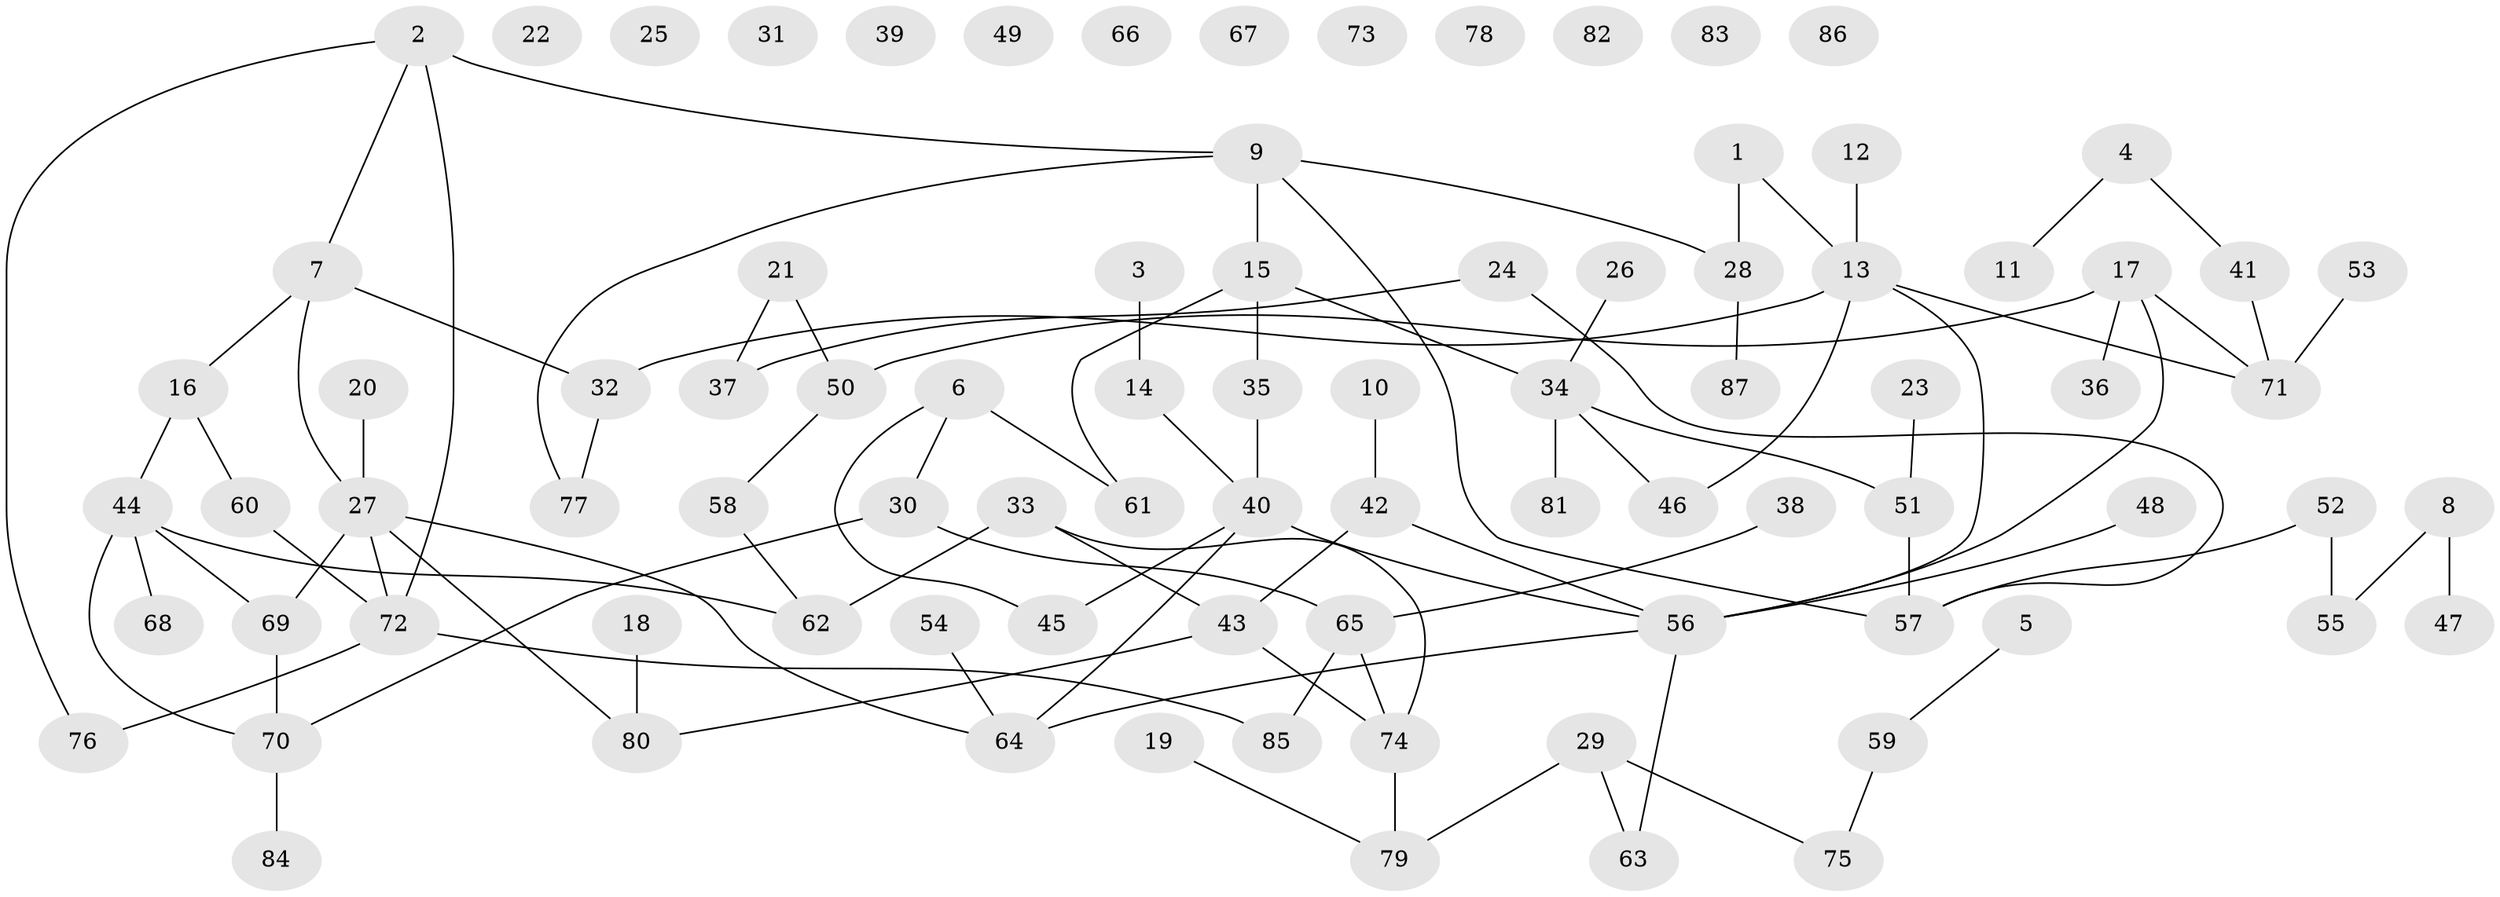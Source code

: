 // Generated by graph-tools (version 1.1) at 2025/12/03/09/25 04:12:54]
// undirected, 87 vertices, 97 edges
graph export_dot {
graph [start="1"]
  node [color=gray90,style=filled];
  1;
  2;
  3;
  4;
  5;
  6;
  7;
  8;
  9;
  10;
  11;
  12;
  13;
  14;
  15;
  16;
  17;
  18;
  19;
  20;
  21;
  22;
  23;
  24;
  25;
  26;
  27;
  28;
  29;
  30;
  31;
  32;
  33;
  34;
  35;
  36;
  37;
  38;
  39;
  40;
  41;
  42;
  43;
  44;
  45;
  46;
  47;
  48;
  49;
  50;
  51;
  52;
  53;
  54;
  55;
  56;
  57;
  58;
  59;
  60;
  61;
  62;
  63;
  64;
  65;
  66;
  67;
  68;
  69;
  70;
  71;
  72;
  73;
  74;
  75;
  76;
  77;
  78;
  79;
  80;
  81;
  82;
  83;
  84;
  85;
  86;
  87;
  1 -- 13;
  1 -- 28;
  2 -- 7;
  2 -- 9;
  2 -- 72;
  2 -- 76;
  3 -- 14;
  4 -- 11;
  4 -- 41;
  5 -- 59;
  6 -- 30;
  6 -- 45;
  6 -- 61;
  7 -- 16;
  7 -- 27;
  7 -- 32;
  8 -- 47;
  8 -- 55;
  9 -- 15;
  9 -- 28;
  9 -- 57;
  9 -- 77;
  10 -- 42;
  12 -- 13;
  13 -- 32;
  13 -- 46;
  13 -- 56;
  13 -- 71;
  14 -- 40;
  15 -- 34;
  15 -- 35;
  15 -- 61;
  16 -- 44;
  16 -- 60;
  17 -- 36;
  17 -- 50;
  17 -- 56;
  17 -- 71;
  18 -- 80;
  19 -- 79;
  20 -- 27;
  21 -- 37;
  21 -- 50;
  23 -- 51;
  24 -- 37;
  24 -- 57;
  26 -- 34;
  27 -- 64;
  27 -- 69;
  27 -- 72;
  27 -- 80;
  28 -- 87;
  29 -- 63;
  29 -- 75;
  29 -- 79;
  30 -- 65;
  30 -- 70;
  32 -- 77;
  33 -- 43;
  33 -- 62;
  33 -- 74;
  34 -- 46;
  34 -- 51;
  34 -- 81;
  35 -- 40;
  38 -- 65;
  40 -- 45;
  40 -- 56;
  40 -- 64;
  41 -- 71;
  42 -- 43;
  42 -- 56;
  43 -- 74;
  43 -- 80;
  44 -- 62;
  44 -- 68;
  44 -- 69;
  44 -- 70;
  48 -- 56;
  50 -- 58;
  51 -- 57;
  52 -- 55;
  52 -- 57;
  53 -- 71;
  54 -- 64;
  56 -- 63;
  56 -- 64;
  58 -- 62;
  59 -- 75;
  60 -- 72;
  65 -- 74;
  65 -- 85;
  69 -- 70;
  70 -- 84;
  72 -- 76;
  72 -- 85;
  74 -- 79;
}
